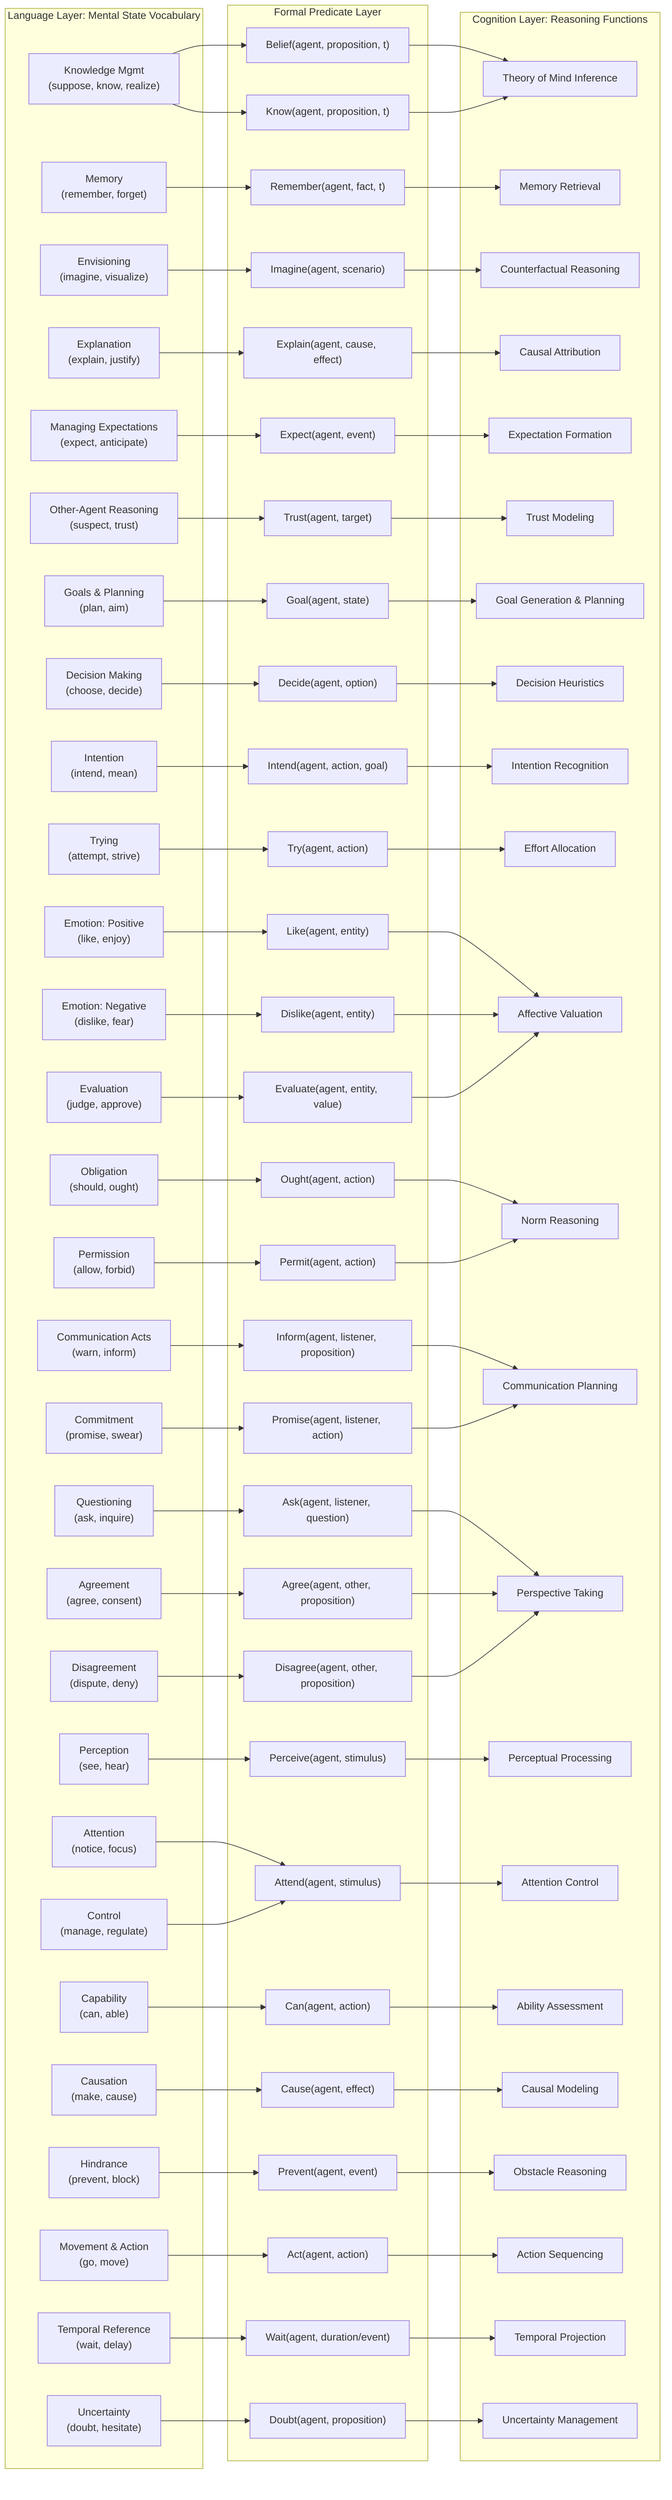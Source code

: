 graph LR
%% === LANGUAGE LAYER ===
subgraph L[Language Layer: Mental State Vocabulary]
    L1["Knowledge Mgmt\n(suppose, know, realize)"]
    L2["Memory\n(remember, forget)"]
    L3["Envisioning\n(imagine, visualize)"]
    L4["Explanation\n(explain, justify)"]
    L5["Managing Expectations\n(expect, anticipate)"]
    L6["Other-Agent Reasoning\n(suspect, trust)"]
    L7["Goals & Planning\n(plan, aim)"]
    L8["Decision Making\n(choose, decide)"]
    L9["Intention\n(intend, mean)"]
    L10["Trying\n(attempt, strive)"]
    L11["Emotion: Positive\n(like, enjoy)"]
    L12["Emotion: Negative\n(dislike, fear)"]
    L13["Evaluation\n(judge, approve)"]
    L14["Obligation\n(should, ought)"]
    L15["Permission\n(allow, forbid)"]
    L16["Communication Acts\n(warn, inform)"]
    L17["Questioning\n(ask, inquire)"]
    L18["Commitment\n(promise, swear)"]
    L19["Agreement\n(agree, consent)"]
    L20["Disagreement\n(dispute, deny)"]
    L21["Perception\n(see, hear)"]
    L22["Attention\n(notice, focus)"]
    L23["Control\n(manage, regulate)"]
    L24["Capability\n(can, able)"]
    L25["Causation\n(make, cause)"]
    L26["Hindrance\n(prevent, block)"]
    L27["Movement & Action\n(go, move)"]
    L28["Temporal Reference\n(wait, delay)"]
    L29["Uncertainty\n(doubt, hesitate)"]
end

%% === FORMAL PREDICATE LAYER ===
subgraph F[Formal Predicate Layer]
    F1["Belief(agent, proposition, t)"]
    F2["Know(agent, proposition, t)"]
    F3["Remember(agent, fact, t)"]
    F4["Imagine(agent, scenario)"]
    F5["Explain(agent, cause, effect)"]
    F6["Expect(agent, event)"]
    F7["Trust(agent, target)"]
    F8["Goal(agent, state)"]
    F9["Decide(agent, option)"]
    F10["Intend(agent, action, goal)"]
    F11["Try(agent, action)"]
    F12["Like(agent, entity)"]
    F13["Dislike(agent, entity)"]
    F14["Evaluate(agent, entity, value)"]
    F15["Ought(agent, action)"]
    F16["Permit(agent, action)"]
    F17["Inform(agent, listener, proposition)"]
    F18["Ask(agent, listener, question)"]
    F19["Promise(agent, listener, action)"]
    F20["Agree(agent, other, proposition)"]
    F21["Disagree(agent, other, proposition)"]
    F22["Perceive(agent, stimulus)"]
    F23["Attend(agent, stimulus)"]
    F24["Can(agent, action)"]
    F25["Cause(agent, effect)"]
    F26["Prevent(agent, event)"]
    F27["Act(agent, action)"]
    F28["Wait(agent, duration/event)"]
    F29["Doubt(agent, proposition)"]
end

%% === COGNITION LAYER ===
subgraph C[Cognition Layer: Reasoning Functions]
    C1["Theory of Mind Inference"]
    C2["Memory Retrieval"]
    C3["Counterfactual Reasoning"]
    C4["Causal Attribution"]
    C5["Expectation Formation"]
    C6["Trust Modeling"]
    C7["Goal Generation & Planning"]
    C8["Decision Heuristics"]
    C9["Intention Recognition"]
    C10["Effort Allocation"]
    C11["Affective Valuation"]
    C12["Norm Reasoning"]
    C13["Communication Planning"]
    C14["Perspective Taking"]
    C15["Perceptual Processing"]
    C16["Attention Control"]
    C17["Ability Assessment"]
    C18["Causal Modeling"]
    C19["Obstacle Reasoning"]
    C20["Action Sequencing"]
    C21["Temporal Projection"]
    C22["Uncertainty Management"]
end

%% === LINKS Language -> Predicates ===
L1 --> F1
L1 --> F2
L2 --> F3
L3 --> F4
L4 --> F5
L5 --> F6
L6 --> F7
L7 --> F8
L8 --> F9
L9 --> F10
L10 --> F11
L11 --> F12
L12 --> F13
L13 --> F14
L14 --> F15
L15 --> F16
L16 --> F17
L17 --> F18
L18 --> F19
L19 --> F20
L20 --> F21
L21 --> F22
L22 --> F23
L23 --> F23
L24 --> F24
L25 --> F25
L26 --> F26
L27 --> F27
L28 --> F28
L29 --> F29

%% === LINKS Predicates -> Cognition ===
F1 --> C1
F2 --> C1
F3 --> C2
F4 --> C3
F5 --> C4
F6 --> C5
F7 --> C6
F8 --> C7
F9 --> C8
F10 --> C9
F11 --> C10
F12 --> C11
F13 --> C11
F14 --> C11
F15 --> C12
F16 --> C12
F17 --> C13
F18 --> C14
F19 --> C13
F20 --> C14
F21 --> C14
F22 --> C15
F23 --> C16
F24 --> C17
F25 --> C18
F26 --> C19
F27 --> C20
F28 --> C21
F29 --> C22